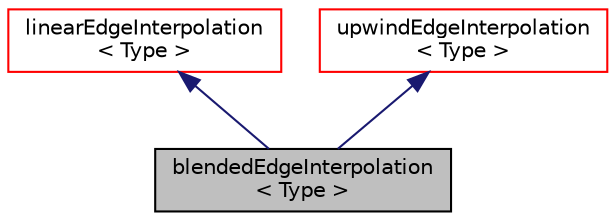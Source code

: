 digraph "blendedEdgeInterpolation&lt; Type &gt;"
{
  bgcolor="transparent";
  edge [fontname="Helvetica",fontsize="10",labelfontname="Helvetica",labelfontsize="10"];
  node [fontname="Helvetica",fontsize="10",shape=record];
  Node1 [label="blendedEdgeInterpolation\l\< Type \>",height=0.2,width=0.4,color="black", fillcolor="grey75", style="filled" fontcolor="black"];
  Node2 -> Node1 [dir="back",color="midnightblue",fontsize="10",style="solid",fontname="Helvetica"];
  Node2 [label="linearEdgeInterpolation\l\< Type \>",height=0.2,width=0.4,color="red",URL="$classFoam_1_1linearEdgeInterpolation.html",tooltip="Central-differencing interpolation scheme class. "];
  Node3 -> Node1 [dir="back",color="midnightblue",fontsize="10",style="solid",fontname="Helvetica"];
  Node3 [label="upwindEdgeInterpolation\l\< Type \>",height=0.2,width=0.4,color="red",URL="$classFoam_1_1upwindEdgeInterpolation.html",tooltip="Upwind differencing scheme class. "];
}
